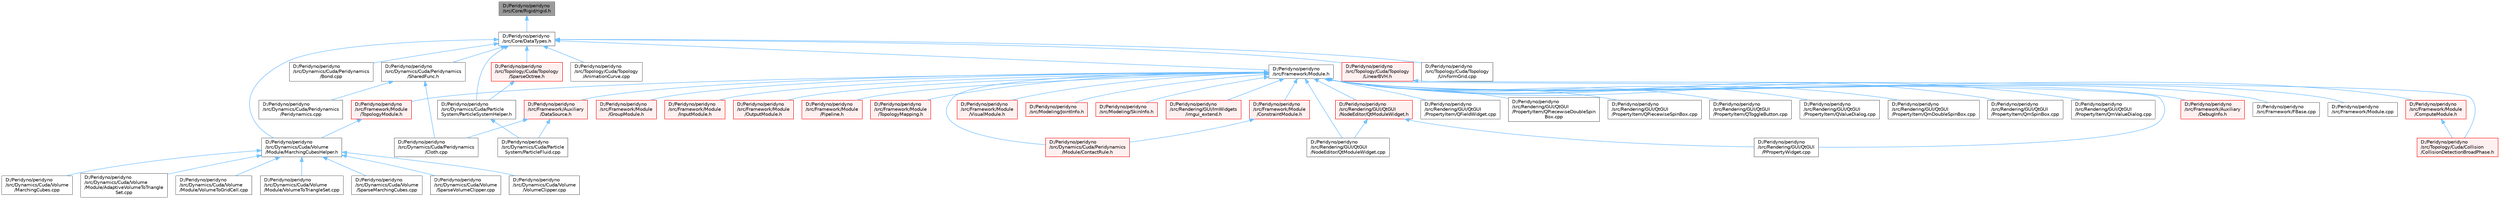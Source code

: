 digraph "D:/Peridyno/peridyno/src/Core/Rigid/rigid.h"
{
 // LATEX_PDF_SIZE
  bgcolor="transparent";
  edge [fontname=Helvetica,fontsize=10,labelfontname=Helvetica,labelfontsize=10];
  node [fontname=Helvetica,fontsize=10,shape=box,height=0.2,width=0.4];
  Node1 [id="Node000001",label="D:/Peridyno/peridyno\l/src/Core/Rigid/rigid.h",height=0.2,width=0.4,color="gray40", fillcolor="grey60", style="filled", fontcolor="black",tooltip=" "];
  Node1 -> Node2 [id="edge1_Node000001_Node000002",dir="back",color="steelblue1",style="solid",tooltip=" "];
  Node2 [id="Node000002",label="D:/Peridyno/peridyno\l/src/Core/DataTypes.h",height=0.2,width=0.4,color="grey40", fillcolor="white", style="filled",URL="$_data_types_8h.html",tooltip=" "];
  Node2 -> Node3 [id="edge2_Node000002_Node000003",dir="back",color="steelblue1",style="solid",tooltip=" "];
  Node3 [id="Node000003",label="D:/Peridyno/peridyno\l/src/Dynamics/Cuda/Particle\lSystem/ParticleSystemHelper.h",height=0.2,width=0.4,color="grey40", fillcolor="white", style="filled",URL="$_particle_system_helper_8h.html",tooltip=" "];
  Node3 -> Node4 [id="edge3_Node000003_Node000004",dir="back",color="steelblue1",style="solid",tooltip=" "];
  Node4 [id="Node000004",label="D:/Peridyno/peridyno\l/src/Dynamics/Cuda/Particle\lSystem/ParticleFluid.cpp",height=0.2,width=0.4,color="grey40", fillcolor="white", style="filled",URL="$_cuda_2_particle_system_2_particle_fluid_8cpp.html",tooltip=" "];
  Node2 -> Node5 [id="edge4_Node000002_Node000005",dir="back",color="steelblue1",style="solid",tooltip=" "];
  Node5 [id="Node000005",label="D:/Peridyno/peridyno\l/src/Dynamics/Cuda/Peridynamics\l/Bond.cpp",height=0.2,width=0.4,color="grey40", fillcolor="white", style="filled",URL="$_bond_8cpp.html",tooltip=" "];
  Node2 -> Node6 [id="edge5_Node000002_Node000006",dir="back",color="steelblue1",style="solid",tooltip=" "];
  Node6 [id="Node000006",label="D:/Peridyno/peridyno\l/src/Dynamics/Cuda/Peridynamics\l/SharedFunc.h",height=0.2,width=0.4,color="grey40", fillcolor="white", style="filled",URL="$_shared_func_8h.html",tooltip=" "];
  Node6 -> Node7 [id="edge6_Node000006_Node000007",dir="back",color="steelblue1",style="solid",tooltip=" "];
  Node7 [id="Node000007",label="D:/Peridyno/peridyno\l/src/Dynamics/Cuda/Peridynamics\l/Cloth.cpp",height=0.2,width=0.4,color="grey40", fillcolor="white", style="filled",URL="$_cloth_8cpp.html",tooltip=" "];
  Node6 -> Node8 [id="edge7_Node000006_Node000008",dir="back",color="steelblue1",style="solid",tooltip=" "];
  Node8 [id="Node000008",label="D:/Peridyno/peridyno\l/src/Dynamics/Cuda/Peridynamics\l/Peridynamics.cpp",height=0.2,width=0.4,color="grey40", fillcolor="white", style="filled",URL="$_peridynamics_8cpp.html",tooltip=" "];
  Node2 -> Node9 [id="edge8_Node000002_Node000009",dir="back",color="steelblue1",style="solid",tooltip=" "];
  Node9 [id="Node000009",label="D:/Peridyno/peridyno\l/src/Dynamics/Cuda/Volume\l/Module/MarchingCubesHelper.h",height=0.2,width=0.4,color="grey40", fillcolor="white", style="filled",URL="$_marching_cubes_helper_8h.html",tooltip=" "];
  Node9 -> Node10 [id="edge9_Node000009_Node000010",dir="back",color="steelblue1",style="solid",tooltip=" "];
  Node10 [id="Node000010",label="D:/Peridyno/peridyno\l/src/Dynamics/Cuda/Volume\l/MarchingCubes.cpp",height=0.2,width=0.4,color="grey40", fillcolor="white", style="filled",URL="$_marching_cubes_8cpp.html",tooltip=" "];
  Node9 -> Node11 [id="edge10_Node000009_Node000011",dir="back",color="steelblue1",style="solid",tooltip=" "];
  Node11 [id="Node000011",label="D:/Peridyno/peridyno\l/src/Dynamics/Cuda/Volume\l/Module/AdaptiveVolumeToTriangle\lSet.cpp",height=0.2,width=0.4,color="grey40", fillcolor="white", style="filled",URL="$_adaptive_volume_to_triangle_set_8cpp.html",tooltip=" "];
  Node9 -> Node12 [id="edge11_Node000009_Node000012",dir="back",color="steelblue1",style="solid",tooltip=" "];
  Node12 [id="Node000012",label="D:/Peridyno/peridyno\l/src/Dynamics/Cuda/Volume\l/Module/VolumeToGridCell.cpp",height=0.2,width=0.4,color="grey40", fillcolor="white", style="filled",URL="$_volume_to_grid_cell_8cpp.html",tooltip=" "];
  Node9 -> Node13 [id="edge12_Node000009_Node000013",dir="back",color="steelblue1",style="solid",tooltip=" "];
  Node13 [id="Node000013",label="D:/Peridyno/peridyno\l/src/Dynamics/Cuda/Volume\l/Module/VolumeToTriangleSet.cpp",height=0.2,width=0.4,color="grey40", fillcolor="white", style="filled",URL="$_volume_to_triangle_set_8cpp.html",tooltip=" "];
  Node9 -> Node14 [id="edge13_Node000009_Node000014",dir="back",color="steelblue1",style="solid",tooltip=" "];
  Node14 [id="Node000014",label="D:/Peridyno/peridyno\l/src/Dynamics/Cuda/Volume\l/SparseMarchingCubes.cpp",height=0.2,width=0.4,color="grey40", fillcolor="white", style="filled",URL="$_sparse_marching_cubes_8cpp.html",tooltip=" "];
  Node9 -> Node15 [id="edge14_Node000009_Node000015",dir="back",color="steelblue1",style="solid",tooltip=" "];
  Node15 [id="Node000015",label="D:/Peridyno/peridyno\l/src/Dynamics/Cuda/Volume\l/SparseVolumeClipper.cpp",height=0.2,width=0.4,color="grey40", fillcolor="white", style="filled",URL="$_sparse_volume_clipper_8cpp.html",tooltip=" "];
  Node9 -> Node16 [id="edge15_Node000009_Node000016",dir="back",color="steelblue1",style="solid",tooltip=" "];
  Node16 [id="Node000016",label="D:/Peridyno/peridyno\l/src/Dynamics/Cuda/Volume\l/VolumeClipper.cpp",height=0.2,width=0.4,color="grey40", fillcolor="white", style="filled",URL="$_volume_clipper_8cpp.html",tooltip=" "];
  Node2 -> Node17 [id="edge16_Node000002_Node000017",dir="back",color="steelblue1",style="solid",tooltip=" "];
  Node17 [id="Node000017",label="D:/Peridyno/peridyno\l/src/Framework/Module.h",height=0.2,width=0.4,color="grey40", fillcolor="white", style="filled",URL="$_module_8h.html",tooltip=" "];
  Node17 -> Node18 [id="edge17_Node000017_Node000018",dir="back",color="steelblue1",style="solid",tooltip=" "];
  Node18 [id="Node000018",label="D:/Peridyno/peridyno\l/src/Dynamics/Cuda/Peridynamics\l/Module/ContactRule.h",height=0.2,width=0.4,color="red", fillcolor="#FFF0F0", style="filled",URL="$_contact_rule_8h.html",tooltip=" "];
  Node17 -> Node21 [id="edge18_Node000017_Node000021",dir="back",color="steelblue1",style="solid",tooltip=" "];
  Node21 [id="Node000021",label="D:/Peridyno/peridyno\l/src/Framework/Auxiliary\l/DataSource.h",height=0.2,width=0.4,color="red", fillcolor="#FFF0F0", style="filled",URL="$_data_source_8h.html",tooltip=" "];
  Node21 -> Node4 [id="edge19_Node000021_Node000004",dir="back",color="steelblue1",style="solid",tooltip=" "];
  Node21 -> Node7 [id="edge20_Node000021_Node000007",dir="back",color="steelblue1",style="solid",tooltip=" "];
  Node17 -> Node27 [id="edge21_Node000017_Node000027",dir="back",color="steelblue1",style="solid",tooltip=" "];
  Node27 [id="Node000027",label="D:/Peridyno/peridyno\l/src/Framework/Auxiliary\l/DebugInfo.h",height=0.2,width=0.4,color="red", fillcolor="#FFF0F0", style="filled",URL="$_debug_info_8h.html",tooltip=" "];
  Node17 -> Node29 [id="edge22_Node000017_Node000029",dir="back",color="steelblue1",style="solid",tooltip=" "];
  Node29 [id="Node000029",label="D:/Peridyno/peridyno\l/src/Framework/FBase.cpp",height=0.2,width=0.4,color="grey40", fillcolor="white", style="filled",URL="$_f_base_8cpp.html",tooltip=" "];
  Node17 -> Node30 [id="edge23_Node000017_Node000030",dir="back",color="steelblue1",style="solid",tooltip=" "];
  Node30 [id="Node000030",label="D:/Peridyno/peridyno\l/src/Framework/Module.cpp",height=0.2,width=0.4,color="grey40", fillcolor="white", style="filled",URL="$_module_8cpp.html",tooltip=" "];
  Node17 -> Node31 [id="edge24_Node000017_Node000031",dir="back",color="steelblue1",style="solid",tooltip=" "];
  Node31 [id="Node000031",label="D:/Peridyno/peridyno\l/src/Framework/Module\l/ComputeModule.h",height=0.2,width=0.4,color="red", fillcolor="#FFF0F0", style="filled",URL="$_compute_module_8h.html",tooltip=" "];
  Node31 -> Node104 [id="edge25_Node000031_Node000104",dir="back",color="steelblue1",style="solid",tooltip=" "];
  Node104 [id="Node000104",label="D:/Peridyno/peridyno\l/src/Topology/Cuda/Collision\l/CollisionDetectionBroadPhase.h",height=0.2,width=0.4,color="red", fillcolor="#FFF0F0", style="filled",URL="$_cuda_2_collision_2_collision_detection_broad_phase_8h.html",tooltip=" "];
  Node17 -> Node121 [id="edge26_Node000017_Node000121",dir="back",color="steelblue1",style="solid",tooltip=" "];
  Node121 [id="Node000121",label="D:/Peridyno/peridyno\l/src/Framework/Module\l/ConstraintModule.h",height=0.2,width=0.4,color="red", fillcolor="#FFF0F0", style="filled",URL="$_constraint_module_8h.html",tooltip=" "];
  Node121 -> Node18 [id="edge27_Node000121_Node000018",dir="back",color="steelblue1",style="solid",tooltip=" "];
  Node17 -> Node146 [id="edge28_Node000017_Node000146",dir="back",color="steelblue1",style="solid",tooltip=" "];
  Node146 [id="Node000146",label="D:/Peridyno/peridyno\l/src/Framework/Module\l/GroupModule.h",height=0.2,width=0.4,color="red", fillcolor="#FFF0F0", style="filled",URL="$_group_module_8h.html",tooltip=" "];
  Node17 -> Node154 [id="edge29_Node000017_Node000154",dir="back",color="steelblue1",style="solid",tooltip=" "];
  Node154 [id="Node000154",label="D:/Peridyno/peridyno\l/src/Framework/Module\l/InputModule.h",height=0.2,width=0.4,color="red", fillcolor="#FFF0F0", style="filled",URL="$_input_module_8h.html",tooltip=" "];
  Node17 -> Node254 [id="edge30_Node000017_Node000254",dir="back",color="steelblue1",style="solid",tooltip=" "];
  Node254 [id="Node000254",label="D:/Peridyno/peridyno\l/src/Framework/Module\l/OutputModule.h",height=0.2,width=0.4,color="red", fillcolor="#FFF0F0", style="filled",URL="$_output_module_8h.html",tooltip=" "];
  Node17 -> Node267 [id="edge31_Node000017_Node000267",dir="back",color="steelblue1",style="solid",tooltip=" "];
  Node267 [id="Node000267",label="D:/Peridyno/peridyno\l/src/Framework/Module\l/Pipeline.h",height=0.2,width=0.4,color="red", fillcolor="#FFF0F0", style="filled",URL="$_pipeline_8h.html",tooltip=" "];
  Node17 -> Node453 [id="edge32_Node000017_Node000453",dir="back",color="steelblue1",style="solid",tooltip=" "];
  Node453 [id="Node000453",label="D:/Peridyno/peridyno\l/src/Framework/Module\l/TopologyMapping.h",height=0.2,width=0.4,color="red", fillcolor="#FFF0F0", style="filled",URL="$_topology_mapping_8h.html",tooltip=" "];
  Node17 -> Node473 [id="edge33_Node000017_Node000473",dir="back",color="steelblue1",style="solid",tooltip=" "];
  Node473 [id="Node000473",label="D:/Peridyno/peridyno\l/src/Framework/Module\l/TopologyModule.h",height=0.2,width=0.4,color="red", fillcolor="#FFF0F0", style="filled",URL="$_topology_module_8h.html",tooltip=" "];
  Node473 -> Node9 [id="edge34_Node000473_Node000009",dir="back",color="steelblue1",style="solid",tooltip=" "];
  Node17 -> Node539 [id="edge35_Node000017_Node000539",dir="back",color="steelblue1",style="solid",tooltip=" "];
  Node539 [id="Node000539",label="D:/Peridyno/peridyno\l/src/Framework/Module\l/VisualModule.h",height=0.2,width=0.4,color="red", fillcolor="#FFF0F0", style="filled",URL="$_visual_module_8h.html",tooltip=" "];
  Node17 -> Node561 [id="edge36_Node000017_Node000561",dir="back",color="steelblue1",style="solid",tooltip=" "];
  Node561 [id="Node000561",label="D:/Peridyno/peridyno\l/src/Modeling/JointInfo.h",height=0.2,width=0.4,color="red", fillcolor="#FFF0F0", style="filled",URL="$_joint_info_8h.html",tooltip=" "];
  Node17 -> Node526 [id="edge37_Node000017_Node000526",dir="back",color="steelblue1",style="solid",tooltip=" "];
  Node526 [id="Node000526",label="D:/Peridyno/peridyno\l/src/Modeling/SkinInfo.h",height=0.2,width=0.4,color="red", fillcolor="#FFF0F0", style="filled",URL="$_skin_info_8h.html",tooltip=" "];
  Node17 -> Node562 [id="edge38_Node000017_Node000562",dir="back",color="steelblue1",style="solid",tooltip=" "];
  Node562 [id="Node000562",label="D:/Peridyno/peridyno\l/src/Rendering/GUI/ImWidgets\l/imgui_extend.h",height=0.2,width=0.4,color="red", fillcolor="#FFF0F0", style="filled",URL="$imgui__extend_8h.html",tooltip=" "];
  Node17 -> Node564 [id="edge39_Node000017_Node000564",dir="back",color="steelblue1",style="solid",tooltip=" "];
  Node564 [id="Node000564",label="D:/Peridyno/peridyno\l/src/Rendering/GUI/QtGUI\l/NodeEditor/QtModuleWidget.cpp",height=0.2,width=0.4,color="grey40", fillcolor="white", style="filled",URL="$_qt_module_widget_8cpp.html",tooltip=" "];
  Node17 -> Node565 [id="edge40_Node000017_Node000565",dir="back",color="steelblue1",style="solid",tooltip=" "];
  Node565 [id="Node000565",label="D:/Peridyno/peridyno\l/src/Rendering/GUI/QtGUI\l/NodeEditor/QtModuleWidget.h",height=0.2,width=0.4,color="red", fillcolor="#FFF0F0", style="filled",URL="$_qt_module_widget_8h.html",tooltip=" "];
  Node565 -> Node564 [id="edge41_Node000565_Node000564",dir="back",color="steelblue1",style="solid",tooltip=" "];
  Node565 -> Node249 [id="edge42_Node000565_Node000249",dir="back",color="steelblue1",style="solid",tooltip=" "];
  Node249 [id="Node000249",label="D:/Peridyno/peridyno\l/src/Rendering/GUI/QtGUI\l/PPropertyWidget.cpp",height=0.2,width=0.4,color="grey40", fillcolor="white", style="filled",URL="$_p_property_widget_8cpp.html",tooltip=" "];
  Node17 -> Node249 [id="edge43_Node000017_Node000249",dir="back",color="steelblue1",style="solid",tooltip=" "];
  Node17 -> Node227 [id="edge44_Node000017_Node000227",dir="back",color="steelblue1",style="solid",tooltip=" "];
  Node227 [id="Node000227",label="D:/Peridyno/peridyno\l/src/Rendering/GUI/QtGUI\l/PropertyItem/QFieldWidget.cpp",height=0.2,width=0.4,color="grey40", fillcolor="white", style="filled",URL="$_q_field_widget_8cpp.html",tooltip=" "];
  Node17 -> Node228 [id="edge45_Node000017_Node000228",dir="back",color="steelblue1",style="solid",tooltip=" "];
  Node228 [id="Node000228",label="D:/Peridyno/peridyno\l/src/Rendering/GUI/QtGUI\l/PropertyItem/QPiecewiseDoubleSpin\lBox.cpp",height=0.2,width=0.4,color="grey40", fillcolor="white", style="filled",URL="$_q_piecewise_double_spin_box_8cpp.html",tooltip=" "];
  Node17 -> Node229 [id="edge46_Node000017_Node000229",dir="back",color="steelblue1",style="solid",tooltip=" "];
  Node229 [id="Node000229",label="D:/Peridyno/peridyno\l/src/Rendering/GUI/QtGUI\l/PropertyItem/QPiecewiseSpinBox.cpp",height=0.2,width=0.4,color="grey40", fillcolor="white", style="filled",URL="$_q_piecewise_spin_box_8cpp.html",tooltip=" "];
  Node17 -> Node230 [id="edge47_Node000017_Node000230",dir="back",color="steelblue1",style="solid",tooltip=" "];
  Node230 [id="Node000230",label="D:/Peridyno/peridyno\l/src/Rendering/GUI/QtGUI\l/PropertyItem/QToggleButton.cpp",height=0.2,width=0.4,color="grey40", fillcolor="white", style="filled",URL="$_q_toggle_button_8cpp.html",tooltip=" "];
  Node17 -> Node231 [id="edge48_Node000017_Node000231",dir="back",color="steelblue1",style="solid",tooltip=" "];
  Node231 [id="Node000231",label="D:/Peridyno/peridyno\l/src/Rendering/GUI/QtGUI\l/PropertyItem/QValueDialog.cpp",height=0.2,width=0.4,color="grey40", fillcolor="white", style="filled",URL="$_q_value_dialog_8cpp.html",tooltip=" "];
  Node17 -> Node232 [id="edge49_Node000017_Node000232",dir="back",color="steelblue1",style="solid",tooltip=" "];
  Node232 [id="Node000232",label="D:/Peridyno/peridyno\l/src/Rendering/GUI/QtGUI\l/PropertyItem/QmDoubleSpinBox.cpp",height=0.2,width=0.4,color="grey40", fillcolor="white", style="filled",URL="$_qm_double_spin_box_8cpp.html",tooltip=" "];
  Node17 -> Node233 [id="edge50_Node000017_Node000233",dir="back",color="steelblue1",style="solid",tooltip=" "];
  Node233 [id="Node000233",label="D:/Peridyno/peridyno\l/src/Rendering/GUI/QtGUI\l/PropertyItem/QmSpinBox.cpp",height=0.2,width=0.4,color="grey40", fillcolor="white", style="filled",URL="$_qm_spin_box_8cpp.html",tooltip=" "];
  Node17 -> Node234 [id="edge51_Node000017_Node000234",dir="back",color="steelblue1",style="solid",tooltip=" "];
  Node234 [id="Node000234",label="D:/Peridyno/peridyno\l/src/Rendering/GUI/QtGUI\l/PropertyItem/QmValueDialog.cpp",height=0.2,width=0.4,color="grey40", fillcolor="white", style="filled",URL="$_qm_value_dialog_8cpp.html",tooltip=" "];
  Node2 -> Node566 [id="edge52_Node000002_Node000566",dir="back",color="steelblue1",style="solid",tooltip=" "];
  Node566 [id="Node000566",label="D:/Peridyno/peridyno\l/src/Topology/Cuda/Topology\l/AnimationCurve.cpp",height=0.2,width=0.4,color="grey40", fillcolor="white", style="filled",URL="$_animation_curve_8cpp.html",tooltip=" "];
  Node2 -> Node567 [id="edge53_Node000002_Node000567",dir="back",color="steelblue1",style="solid",tooltip=" "];
  Node567 [id="Node000567",label="D:/Peridyno/peridyno\l/src/Topology/Cuda/Topology\l/LinearBVH.h",height=0.2,width=0.4,color="red", fillcolor="#FFF0F0", style="filled",URL="$_linear_b_v_h_8h.html",tooltip=" "];
  Node567 -> Node104 [id="edge54_Node000567_Node000104",dir="back",color="steelblue1",style="solid",tooltip=" "];
  Node2 -> Node568 [id="edge55_Node000002_Node000568",dir="back",color="steelblue1",style="solid",tooltip=" "];
  Node568 [id="Node000568",label="D:/Peridyno/peridyno\l/src/Topology/Cuda/Topology\l/SparseOctree.h",height=0.2,width=0.4,color="red", fillcolor="#FFF0F0", style="filled",URL="$_sparse_octree_8h.html",tooltip=" "];
  Node568 -> Node3 [id="edge56_Node000568_Node000003",dir="back",color="steelblue1",style="solid",tooltip=" "];
  Node2 -> Node570 [id="edge57_Node000002_Node000570",dir="back",color="steelblue1",style="solid",tooltip=" "];
  Node570 [id="Node000570",label="D:/Peridyno/peridyno\l/src/Topology/Cuda/Topology\l/UniformGrid.cpp",height=0.2,width=0.4,color="grey40", fillcolor="white", style="filled",URL="$_cuda_2_topology_2_uniform_grid_8cpp.html",tooltip=" "];
}
